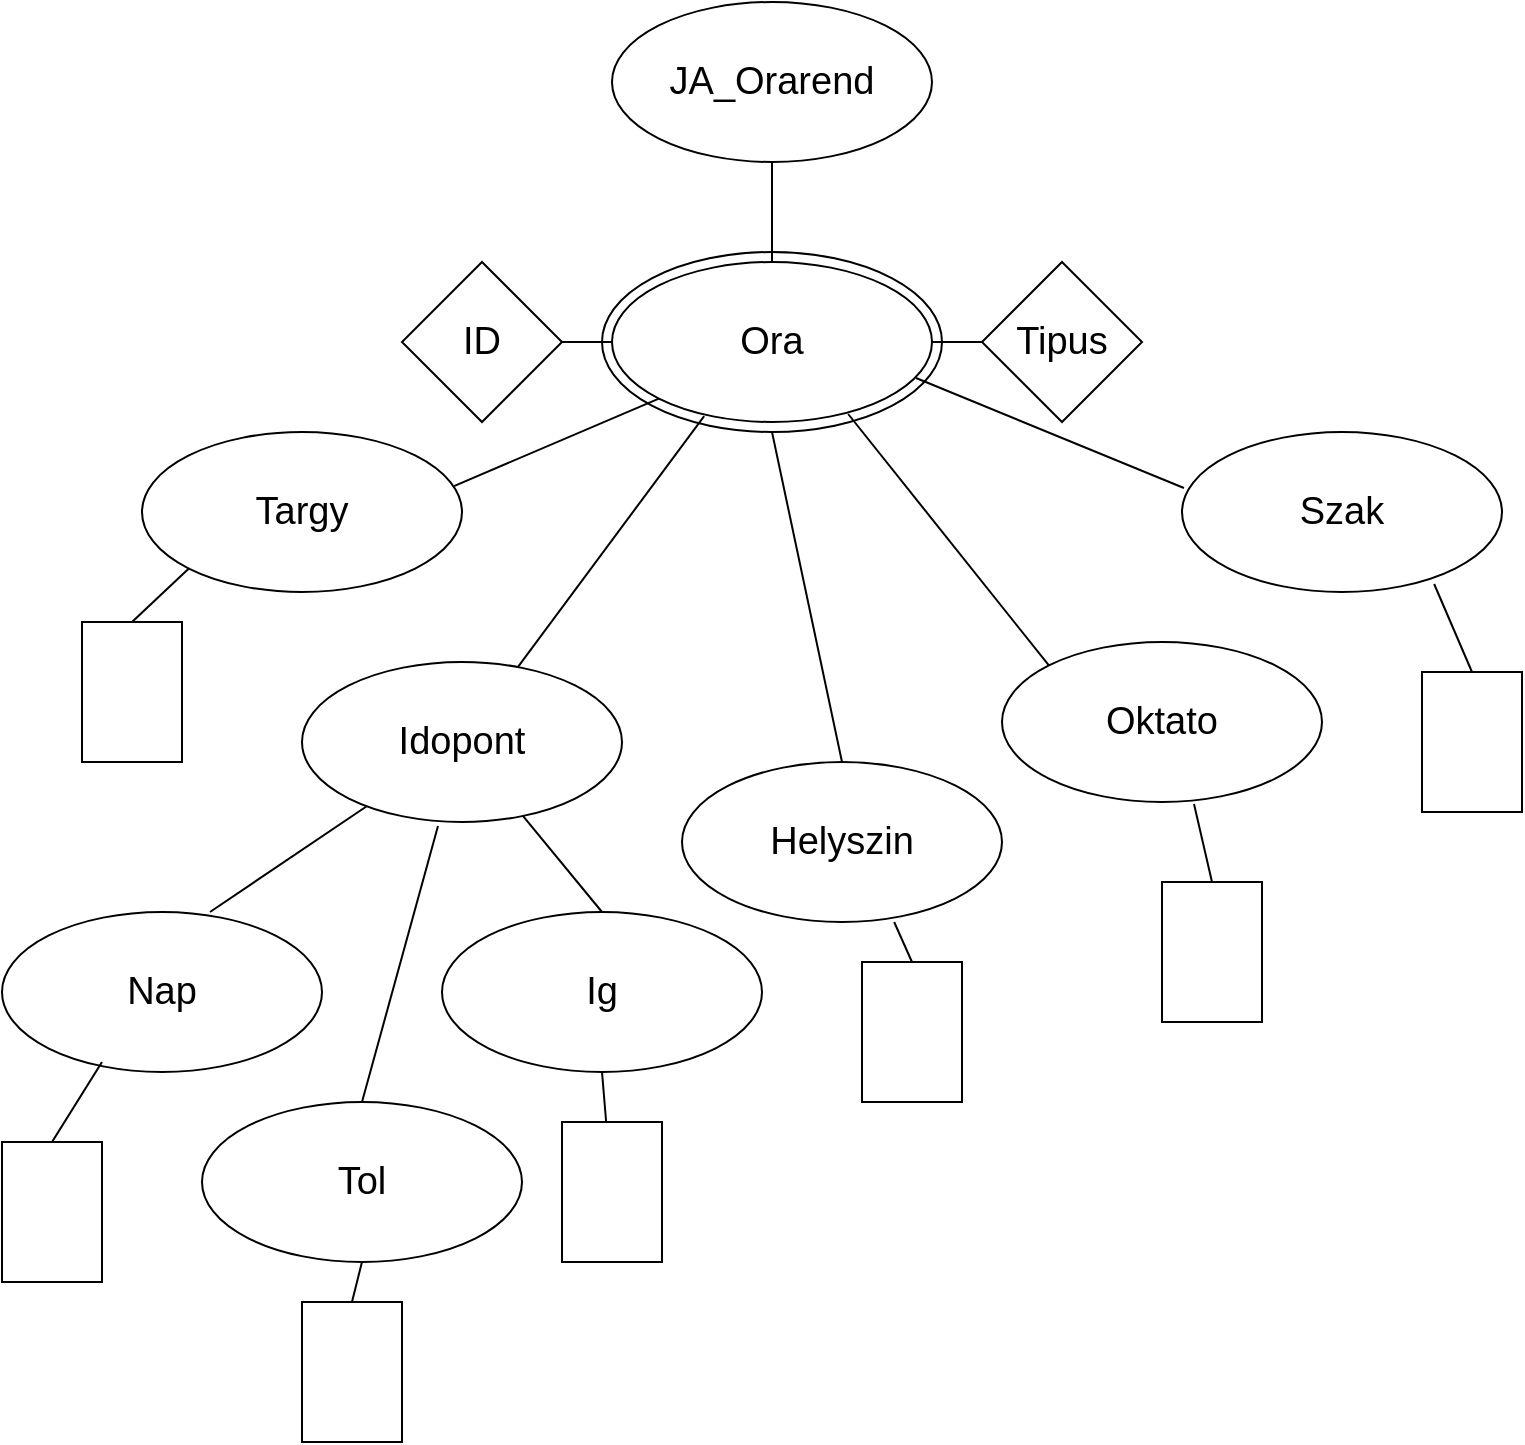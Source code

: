 <mxfile version="20.3.1"><diagram id="708j6FqYTnUATSN6QkGr" name="1 oldal"><mxGraphModel dx="1422" dy="752" grid="1" gridSize="10" guides="1" tooltips="1" connect="1" arrows="1" fold="1" page="1" pageScale="1" pageWidth="827" pageHeight="1169" math="0" shadow="0"><root><mxCell id="0"/><mxCell id="1" parent="0"/><mxCell id="NzqiEQZ8dFy7Z5TYMzjA-5" value="Targy" style="ellipse;whiteSpace=wrap;html=1;fontSize=19;" vertex="1" parent="1"><mxGeometry x="90" y="265" width="160" height="80" as="geometry"/></mxCell><mxCell id="NzqiEQZ8dFy7Z5TYMzjA-6" value="Idopont" style="ellipse;whiteSpace=wrap;html=1;fontSize=19;" vertex="1" parent="1"><mxGeometry x="170" y="380" width="160" height="80" as="geometry"/></mxCell><mxCell id="NzqiEQZ8dFy7Z5TYMzjA-7" value="Nap" style="ellipse;whiteSpace=wrap;html=1;fontSize=19;" vertex="1" parent="1"><mxGeometry x="20" y="505" width="160" height="80" as="geometry"/></mxCell><mxCell id="NzqiEQZ8dFy7Z5TYMzjA-8" value="Tol" style="ellipse;whiteSpace=wrap;html=1;fontSize=19;" vertex="1" parent="1"><mxGeometry x="120" y="600" width="160" height="80" as="geometry"/></mxCell><mxCell id="NzqiEQZ8dFy7Z5TYMzjA-9" value="Ig" style="ellipse;whiteSpace=wrap;html=1;fontSize=19;" vertex="1" parent="1"><mxGeometry x="240" y="505" width="160" height="80" as="geometry"/></mxCell><mxCell id="NzqiEQZ8dFy7Z5TYMzjA-10" value="Helyszin" style="ellipse;whiteSpace=wrap;html=1;fontSize=19;" vertex="1" parent="1"><mxGeometry x="360" y="430" width="160" height="80" as="geometry"/></mxCell><mxCell id="NzqiEQZ8dFy7Z5TYMzjA-11" value="Oktato" style="ellipse;whiteSpace=wrap;html=1;fontSize=19;" vertex="1" parent="1"><mxGeometry x="520" y="370" width="160" height="80" as="geometry"/></mxCell><mxCell id="NzqiEQZ8dFy7Z5TYMzjA-12" value="Szak" style="ellipse;whiteSpace=wrap;html=1;fontSize=19;" vertex="1" parent="1"><mxGeometry x="610" y="265" width="160" height="80" as="geometry"/></mxCell><mxCell id="NzqiEQZ8dFy7Z5TYMzjA-13" value="" style="group" vertex="1" connectable="0" parent="1"><mxGeometry x="320" y="50" width="170" height="215" as="geometry"/></mxCell><mxCell id="NzqiEQZ8dFy7Z5TYMzjA-1" value="&lt;font style=&quot;font-size: 19px;&quot;&gt;JA_Orarend&lt;/font&gt;" style="ellipse;whiteSpace=wrap;html=1;" vertex="1" parent="NzqiEQZ8dFy7Z5TYMzjA-13"><mxGeometry x="5" width="160" height="80" as="geometry"/></mxCell><mxCell id="NzqiEQZ8dFy7Z5TYMzjA-4" value="" style="ellipse;whiteSpace=wrap;html=1;fontSize=19;" vertex="1" parent="NzqiEQZ8dFy7Z5TYMzjA-13"><mxGeometry y="125" width="170" height="90" as="geometry"/></mxCell><mxCell id="NzqiEQZ8dFy7Z5TYMzjA-2" value="Ora" style="ellipse;whiteSpace=wrap;html=1;fontSize=19;" vertex="1" parent="NzqiEQZ8dFy7Z5TYMzjA-13"><mxGeometry x="5" y="130" width="160" height="80" as="geometry"/></mxCell><mxCell id="NzqiEQZ8dFy7Z5TYMzjA-3" value="" style="endArrow=none;html=1;rounded=0;fontSize=19;exitX=0.5;exitY=0;exitDx=0;exitDy=0;entryX=0.5;entryY=1;entryDx=0;entryDy=0;" edge="1" parent="NzqiEQZ8dFy7Z5TYMzjA-13" source="NzqiEQZ8dFy7Z5TYMzjA-2" target="NzqiEQZ8dFy7Z5TYMzjA-1"><mxGeometry width="50" height="50" relative="1" as="geometry"><mxPoint x="115" y="310" as="sourcePoint"/><mxPoint x="165" y="260" as="targetPoint"/></mxGeometry></mxCell><mxCell id="NzqiEQZ8dFy7Z5TYMzjA-14" value="Tipus" style="rhombus;whiteSpace=wrap;html=1;fontSize=19;" vertex="1" parent="1"><mxGeometry x="510" y="180" width="80" height="80" as="geometry"/></mxCell><mxCell id="NzqiEQZ8dFy7Z5TYMzjA-15" value="ID" style="rhombus;whiteSpace=wrap;html=1;fontSize=19;" vertex="1" parent="1"><mxGeometry x="220" y="180" width="80" height="80" as="geometry"/></mxCell><mxCell id="NzqiEQZ8dFy7Z5TYMzjA-16" value="" style="endArrow=none;html=1;rounded=0;fontSize=19;exitX=1;exitY=0.5;exitDx=0;exitDy=0;entryX=0;entryY=0.5;entryDx=0;entryDy=0;" edge="1" parent="1" source="NzqiEQZ8dFy7Z5TYMzjA-15" target="NzqiEQZ8dFy7Z5TYMzjA-2"><mxGeometry width="50" height="50" relative="1" as="geometry"><mxPoint x="390" y="410" as="sourcePoint"/><mxPoint x="440" y="360" as="targetPoint"/></mxGeometry></mxCell><mxCell id="NzqiEQZ8dFy7Z5TYMzjA-17" value="" style="endArrow=none;html=1;rounded=0;fontSize=19;entryX=0;entryY=0.5;entryDx=0;entryDy=0;exitX=1;exitY=0.5;exitDx=0;exitDy=0;" edge="1" parent="1" source="NzqiEQZ8dFy7Z5TYMzjA-2" target="NzqiEQZ8dFy7Z5TYMzjA-14"><mxGeometry width="50" height="50" relative="1" as="geometry"><mxPoint x="390" y="410" as="sourcePoint"/><mxPoint x="440" y="360" as="targetPoint"/></mxGeometry></mxCell><mxCell id="NzqiEQZ8dFy7Z5TYMzjA-19" value="" style="rounded=0;whiteSpace=wrap;html=1;fontSize=19;" vertex="1" parent="1"><mxGeometry x="60" y="360" width="50" height="70" as="geometry"/></mxCell><mxCell id="NzqiEQZ8dFy7Z5TYMzjA-20" value="" style="rounded=0;whiteSpace=wrap;html=1;fontSize=19;" vertex="1" parent="1"><mxGeometry x="20" y="620" width="50" height="70" as="geometry"/></mxCell><mxCell id="NzqiEQZ8dFy7Z5TYMzjA-21" value="" style="rounded=0;whiteSpace=wrap;html=1;fontSize=19;" vertex="1" parent="1"><mxGeometry x="300" y="610" width="50" height="70" as="geometry"/></mxCell><mxCell id="NzqiEQZ8dFy7Z5TYMzjA-22" value="" style="rounded=0;whiteSpace=wrap;html=1;fontSize=19;" vertex="1" parent="1"><mxGeometry x="170" y="700" width="50" height="70" as="geometry"/></mxCell><mxCell id="NzqiEQZ8dFy7Z5TYMzjA-23" value="" style="rounded=0;whiteSpace=wrap;html=1;fontSize=19;" vertex="1" parent="1"><mxGeometry x="450" y="530" width="50" height="70" as="geometry"/></mxCell><mxCell id="NzqiEQZ8dFy7Z5TYMzjA-24" value="" style="rounded=0;whiteSpace=wrap;html=1;fontSize=19;" vertex="1" parent="1"><mxGeometry x="600" y="490" width="50" height="70" as="geometry"/></mxCell><mxCell id="NzqiEQZ8dFy7Z5TYMzjA-25" value="" style="rounded=0;whiteSpace=wrap;html=1;fontSize=19;" vertex="1" parent="1"><mxGeometry x="730" y="385" width="50" height="70" as="geometry"/></mxCell><mxCell id="NzqiEQZ8dFy7Z5TYMzjA-26" value="" style="endArrow=none;html=1;rounded=0;fontSize=19;exitX=0.975;exitY=0.338;exitDx=0;exitDy=0;exitPerimeter=0;entryX=0;entryY=1;entryDx=0;entryDy=0;" edge="1" parent="1" source="NzqiEQZ8dFy7Z5TYMzjA-5" target="NzqiEQZ8dFy7Z5TYMzjA-2"><mxGeometry width="50" height="50" relative="1" as="geometry"><mxPoint x="390" y="480" as="sourcePoint"/><mxPoint x="440" y="430" as="targetPoint"/></mxGeometry></mxCell><mxCell id="NzqiEQZ8dFy7Z5TYMzjA-27" value="" style="endArrow=none;html=1;rounded=0;fontSize=19;exitX=0.5;exitY=0;exitDx=0;exitDy=0;entryX=0;entryY=1;entryDx=0;entryDy=0;" edge="1" parent="1" source="NzqiEQZ8dFy7Z5TYMzjA-19" target="NzqiEQZ8dFy7Z5TYMzjA-5"><mxGeometry width="50" height="50" relative="1" as="geometry"><mxPoint x="390" y="480" as="sourcePoint"/><mxPoint x="440" y="430" as="targetPoint"/></mxGeometry></mxCell><mxCell id="NzqiEQZ8dFy7Z5TYMzjA-28" value="" style="endArrow=none;html=1;rounded=0;fontSize=19;entryX=0.288;entryY=0.963;entryDx=0;entryDy=0;entryPerimeter=0;" edge="1" parent="1" source="NzqiEQZ8dFy7Z5TYMzjA-6" target="NzqiEQZ8dFy7Z5TYMzjA-2"><mxGeometry width="50" height="50" relative="1" as="geometry"><mxPoint x="390" y="480" as="sourcePoint"/><mxPoint x="440" y="430" as="targetPoint"/></mxGeometry></mxCell><mxCell id="NzqiEQZ8dFy7Z5TYMzjA-29" value="" style="endArrow=none;html=1;rounded=0;fontSize=19;exitX=0.65;exitY=0;exitDx=0;exitDy=0;exitPerimeter=0;" edge="1" parent="1" source="NzqiEQZ8dFy7Z5TYMzjA-7" target="NzqiEQZ8dFy7Z5TYMzjA-6"><mxGeometry width="50" height="50" relative="1" as="geometry"><mxPoint x="390" y="480" as="sourcePoint"/><mxPoint x="440" y="430" as="targetPoint"/></mxGeometry></mxCell><mxCell id="NzqiEQZ8dFy7Z5TYMzjA-30" value="" style="endArrow=none;html=1;rounded=0;fontSize=19;exitX=0.5;exitY=0;exitDx=0;exitDy=0;" edge="1" parent="1" source="NzqiEQZ8dFy7Z5TYMzjA-9" target="NzqiEQZ8dFy7Z5TYMzjA-6"><mxGeometry width="50" height="50" relative="1" as="geometry"><mxPoint x="390" y="480" as="sourcePoint"/><mxPoint x="440" y="430" as="targetPoint"/></mxGeometry></mxCell><mxCell id="NzqiEQZ8dFy7Z5TYMzjA-31" value="" style="endArrow=none;html=1;rounded=0;fontSize=19;exitX=0.5;exitY=0;exitDx=0;exitDy=0;entryX=0.425;entryY=1.025;entryDx=0;entryDy=0;entryPerimeter=0;" edge="1" parent="1" source="NzqiEQZ8dFy7Z5TYMzjA-8" target="NzqiEQZ8dFy7Z5TYMzjA-6"><mxGeometry width="50" height="50" relative="1" as="geometry"><mxPoint x="390" y="480" as="sourcePoint"/><mxPoint x="440" y="430" as="targetPoint"/></mxGeometry></mxCell><mxCell id="NzqiEQZ8dFy7Z5TYMzjA-32" value="" style="endArrow=none;html=1;rounded=0;fontSize=19;exitX=0.5;exitY=0;exitDx=0;exitDy=0;" edge="1" parent="1" source="NzqiEQZ8dFy7Z5TYMzjA-20"><mxGeometry width="50" height="50" relative="1" as="geometry"><mxPoint x="390" y="480" as="sourcePoint"/><mxPoint x="70" y="580" as="targetPoint"/></mxGeometry></mxCell><mxCell id="NzqiEQZ8dFy7Z5TYMzjA-33" value="" style="endArrow=none;html=1;rounded=0;fontSize=19;exitX=0.5;exitY=1;exitDx=0;exitDy=0;entryX=0.5;entryY=0;entryDx=0;entryDy=0;" edge="1" parent="1" source="NzqiEQZ8dFy7Z5TYMzjA-8" target="NzqiEQZ8dFy7Z5TYMzjA-22"><mxGeometry width="50" height="50" relative="1" as="geometry"><mxPoint x="390" y="480" as="sourcePoint"/><mxPoint x="440" y="430" as="targetPoint"/></mxGeometry></mxCell><mxCell id="NzqiEQZ8dFy7Z5TYMzjA-34" value="" style="endArrow=none;html=1;rounded=0;fontSize=19;exitX=0.5;exitY=1;exitDx=0;exitDy=0;" edge="1" parent="1" source="NzqiEQZ8dFy7Z5TYMzjA-9" target="NzqiEQZ8dFy7Z5TYMzjA-21"><mxGeometry width="50" height="50" relative="1" as="geometry"><mxPoint x="390" y="480" as="sourcePoint"/><mxPoint x="440" y="430" as="targetPoint"/></mxGeometry></mxCell><mxCell id="NzqiEQZ8dFy7Z5TYMzjA-35" value="" style="endArrow=none;html=1;rounded=0;fontSize=19;entryX=0.5;entryY=1;entryDx=0;entryDy=0;exitX=0.5;exitY=0;exitDx=0;exitDy=0;" edge="1" parent="1" source="NzqiEQZ8dFy7Z5TYMzjA-10" target="NzqiEQZ8dFy7Z5TYMzjA-4"><mxGeometry width="50" height="50" relative="1" as="geometry"><mxPoint x="390" y="480" as="sourcePoint"/><mxPoint x="440" y="430" as="targetPoint"/></mxGeometry></mxCell><mxCell id="NzqiEQZ8dFy7Z5TYMzjA-36" value="" style="endArrow=none;html=1;rounded=0;fontSize=19;exitX=0.663;exitY=1;exitDx=0;exitDy=0;exitPerimeter=0;entryX=0.5;entryY=0;entryDx=0;entryDy=0;" edge="1" parent="1" source="NzqiEQZ8dFy7Z5TYMzjA-10" target="NzqiEQZ8dFy7Z5TYMzjA-23"><mxGeometry width="50" height="50" relative="1" as="geometry"><mxPoint x="390" y="480" as="sourcePoint"/><mxPoint x="440" y="430" as="targetPoint"/></mxGeometry></mxCell><mxCell id="NzqiEQZ8dFy7Z5TYMzjA-37" value="" style="endArrow=none;html=1;rounded=0;fontSize=19;exitX=0;exitY=0;exitDx=0;exitDy=0;entryX=0.738;entryY=0.95;entryDx=0;entryDy=0;entryPerimeter=0;" edge="1" parent="1" source="NzqiEQZ8dFy7Z5TYMzjA-11" target="NzqiEQZ8dFy7Z5TYMzjA-2"><mxGeometry width="50" height="50" relative="1" as="geometry"><mxPoint x="390" y="480" as="sourcePoint"/><mxPoint x="440" y="250" as="targetPoint"/></mxGeometry></mxCell><mxCell id="NzqiEQZ8dFy7Z5TYMzjA-38" value="" style="endArrow=none;html=1;rounded=0;fontSize=19;exitX=0.6;exitY=1.013;exitDx=0;exitDy=0;exitPerimeter=0;entryX=0.5;entryY=0;entryDx=0;entryDy=0;" edge="1" parent="1" source="NzqiEQZ8dFy7Z5TYMzjA-11" target="NzqiEQZ8dFy7Z5TYMzjA-24"><mxGeometry width="50" height="50" relative="1" as="geometry"><mxPoint x="390" y="480" as="sourcePoint"/><mxPoint x="440" y="430" as="targetPoint"/></mxGeometry></mxCell><mxCell id="NzqiEQZ8dFy7Z5TYMzjA-39" value="" style="endArrow=none;html=1;rounded=0;fontSize=19;entryX=0.95;entryY=0.725;entryDx=0;entryDy=0;entryPerimeter=0;exitX=0.006;exitY=0.35;exitDx=0;exitDy=0;exitPerimeter=0;" edge="1" parent="1" source="NzqiEQZ8dFy7Z5TYMzjA-12" target="NzqiEQZ8dFy7Z5TYMzjA-2"><mxGeometry width="50" height="50" relative="1" as="geometry"><mxPoint x="390" y="480" as="sourcePoint"/><mxPoint x="440" y="430" as="targetPoint"/></mxGeometry></mxCell><mxCell id="NzqiEQZ8dFy7Z5TYMzjA-40" value="" style="endArrow=none;html=1;rounded=0;fontSize=19;entryX=0.788;entryY=0.95;entryDx=0;entryDy=0;entryPerimeter=0;exitX=0.5;exitY=0;exitDx=0;exitDy=0;" edge="1" parent="1" source="NzqiEQZ8dFy7Z5TYMzjA-25" target="NzqiEQZ8dFy7Z5TYMzjA-12"><mxGeometry width="50" height="50" relative="1" as="geometry"><mxPoint x="390" y="480" as="sourcePoint"/><mxPoint x="440" y="430" as="targetPoint"/></mxGeometry></mxCell></root></mxGraphModel></diagram></mxfile>